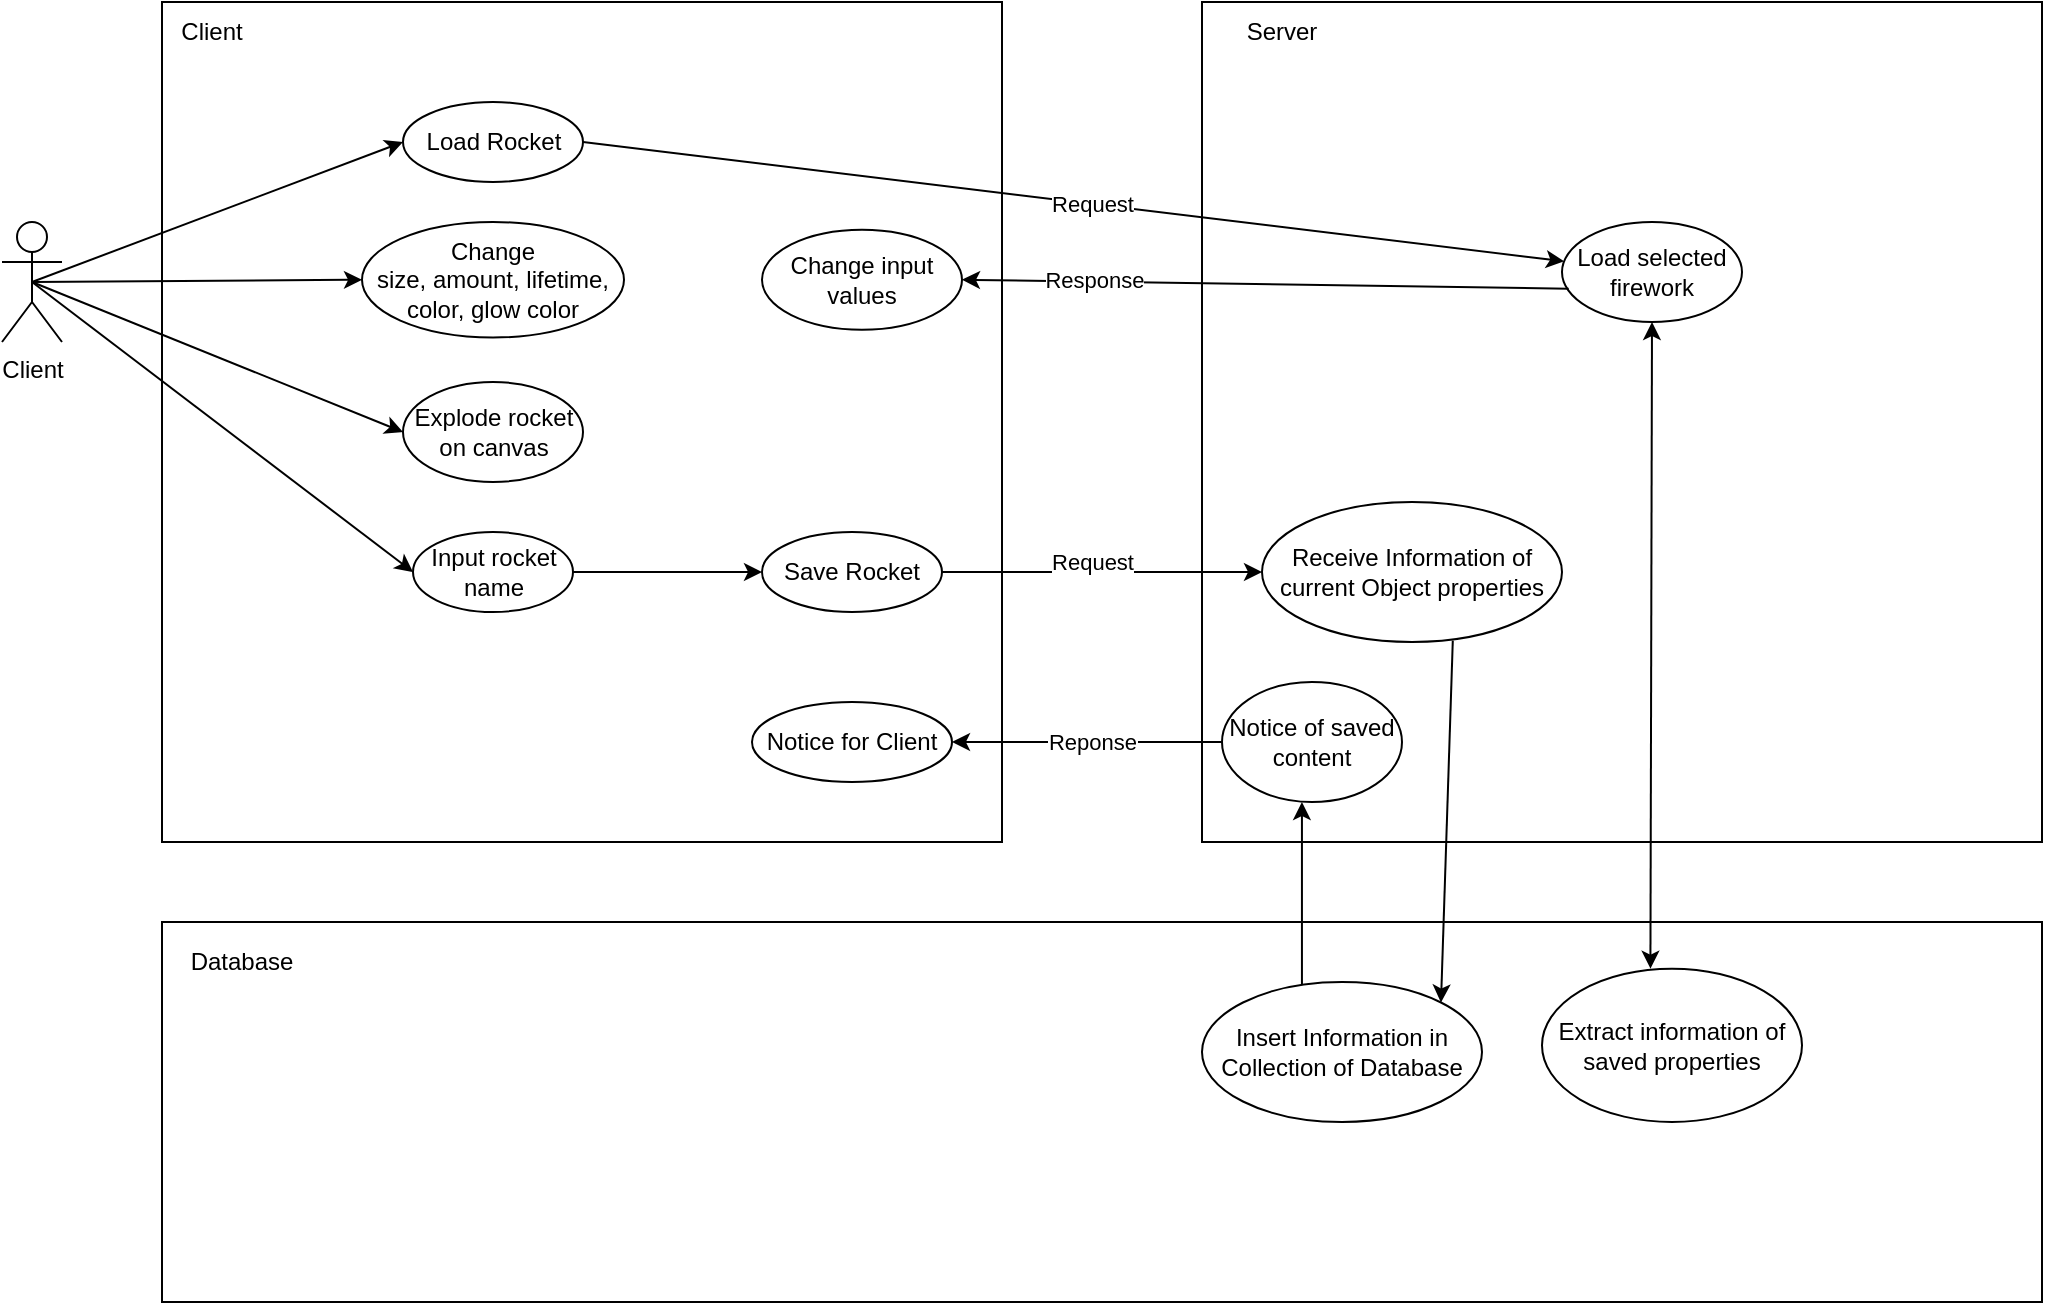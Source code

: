 <mxfile version="13.7.9" type="device"><diagram id="XVkFwULHrN30XsgZws_0" name="Page-1"><mxGraphModel dx="1422" dy="822" grid="1" gridSize="10" guides="1" tooltips="1" connect="1" arrows="1" fold="1" page="1" pageScale="1" pageWidth="1169" pageHeight="827" math="0" shadow="0"><root><mxCell id="0"/><mxCell id="1" parent="0"/><mxCell id="xpOqXN10Z5K4TN9fmQ2p-1" value="Client&lt;br&gt;" style="shape=umlActor;verticalLabelPosition=bottom;verticalAlign=top;html=1;outlineConnect=0;" parent="1" vertex="1"><mxGeometry x="40" y="170" width="30" height="60" as="geometry"/></mxCell><mxCell id="xpOqXN10Z5K4TN9fmQ2p-2" value="" style="whiteSpace=wrap;html=1;aspect=fixed;" parent="1" vertex="1"><mxGeometry x="120" y="60" width="420" height="420" as="geometry"/></mxCell><mxCell id="xpOqXN10Z5K4TN9fmQ2p-3" value="Client" style="text;html=1;strokeColor=none;fillColor=none;align=center;verticalAlign=middle;whiteSpace=wrap;rounded=0;" parent="1" vertex="1"><mxGeometry x="120" y="60" width="50" height="30" as="geometry"/></mxCell><mxCell id="gGAHdSvo6geSGSuS8P51-1" style="edgeStyle=orthogonalEdgeStyle;rounded=0;orthogonalLoop=1;jettySize=auto;html=1;entryX=0;entryY=0.5;entryDx=0;entryDy=0;" parent="1" source="xpOqXN10Z5K4TN9fmQ2p-4" target="xpOqXN10Z5K4TN9fmQ2p-7" edge="1"><mxGeometry relative="1" as="geometry"/></mxCell><mxCell id="xpOqXN10Z5K4TN9fmQ2p-4" value="Input rocket name" style="ellipse;whiteSpace=wrap;html=1;" parent="1" vertex="1"><mxGeometry x="245.5" y="325" width="80" height="40" as="geometry"/></mxCell><mxCell id="xpOqXN10Z5K4TN9fmQ2p-7" value="Save Rocket" style="ellipse;whiteSpace=wrap;html=1;" parent="1" vertex="1"><mxGeometry x="420" y="325" width="90" height="40" as="geometry"/></mxCell><mxCell id="xpOqXN10Z5K4TN9fmQ2p-9" value="Explode rocket on canvas" style="ellipse;whiteSpace=wrap;html=1;" parent="1" vertex="1"><mxGeometry x="240.5" y="250" width="90" height="50" as="geometry"/></mxCell><mxCell id="xpOqXN10Z5K4TN9fmQ2p-15" value="Change&lt;br&gt;size, amount, lifetime, color, glow color" style="ellipse;whiteSpace=wrap;html=1;" parent="1" vertex="1"><mxGeometry x="220" y="170" width="131" height="57.75" as="geometry"/></mxCell><mxCell id="xpOqXN10Z5K4TN9fmQ2p-28" value="" style="endArrow=classic;html=1;entryX=0;entryY=0.5;entryDx=0;entryDy=0;exitX=0.5;exitY=0.5;exitDx=0;exitDy=0;exitPerimeter=0;" parent="1" source="xpOqXN10Z5K4TN9fmQ2p-1" target="xpOqXN10Z5K4TN9fmQ2p-9" edge="1"><mxGeometry width="50" height="50" relative="1" as="geometry"><mxPoint x="80" y="190" as="sourcePoint"/><mxPoint x="560" y="210" as="targetPoint"/></mxGeometry></mxCell><mxCell id="xpOqXN10Z5K4TN9fmQ2p-35" value="" style="endArrow=classic;html=1;entryX=0;entryY=0.5;entryDx=0;entryDy=0;exitX=0.5;exitY=0.5;exitDx=0;exitDy=0;exitPerimeter=0;" parent="1" source="xpOqXN10Z5K4TN9fmQ2p-1" target="xpOqXN10Z5K4TN9fmQ2p-4" edge="1"><mxGeometry width="50" height="50" relative="1" as="geometry"><mxPoint x="80" y="200" as="sourcePoint"/><mxPoint x="560" y="290" as="targetPoint"/></mxGeometry></mxCell><mxCell id="xpOqXN10Z5K4TN9fmQ2p-36" value="" style="whiteSpace=wrap;html=1;aspect=fixed;" parent="1" vertex="1"><mxGeometry x="640" y="60" width="420" height="420" as="geometry"/></mxCell><mxCell id="xpOqXN10Z5K4TN9fmQ2p-38" value="Server&lt;br&gt;" style="text;html=1;strokeColor=none;fillColor=none;align=center;verticalAlign=middle;whiteSpace=wrap;rounded=0;" parent="1" vertex="1"><mxGeometry x="660" y="65" width="40" height="20" as="geometry"/></mxCell><mxCell id="xpOqXN10Z5K4TN9fmQ2p-39" value="" style="endArrow=classic;html=1;exitX=1;exitY=0.5;exitDx=0;exitDy=0;entryX=0;entryY=0.5;entryDx=0;entryDy=0;" parent="1" source="xpOqXN10Z5K4TN9fmQ2p-7" target="xpOqXN10Z5K4TN9fmQ2p-40" edge="1"><mxGeometry width="50" height="50" relative="1" as="geometry"><mxPoint x="670" y="370" as="sourcePoint"/><mxPoint x="610" y="370" as="targetPoint"/></mxGeometry></mxCell><mxCell id="xpOqXN10Z5K4TN9fmQ2p-64" value="Request" style="edgeLabel;html=1;align=center;verticalAlign=middle;resizable=0;points=[];" parent="xpOqXN10Z5K4TN9fmQ2p-39" vertex="1" connectable="0"><mxGeometry x="-0.374" y="-2" relative="1" as="geometry"><mxPoint x="25" y="-7" as="offset"/></mxGeometry></mxCell><mxCell id="xpOqXN10Z5K4TN9fmQ2p-40" value="Receive Information of current Object properties" style="ellipse;whiteSpace=wrap;html=1;" parent="1" vertex="1"><mxGeometry x="670" y="310" width="150" height="70" as="geometry"/></mxCell><mxCell id="xpOqXN10Z5K4TN9fmQ2p-41" value="" style="rounded=0;whiteSpace=wrap;html=1;" parent="1" vertex="1"><mxGeometry x="120" y="520" width="940" height="190" as="geometry"/></mxCell><mxCell id="xpOqXN10Z5K4TN9fmQ2p-43" value="Database" style="text;html=1;strokeColor=none;fillColor=none;align=center;verticalAlign=middle;whiteSpace=wrap;rounded=0;" parent="1" vertex="1"><mxGeometry x="130" y="530" width="60" height="20" as="geometry"/></mxCell><mxCell id="xpOqXN10Z5K4TN9fmQ2p-44" value="Insert Information in Collection of Database" style="ellipse;whiteSpace=wrap;html=1;" parent="1" vertex="1"><mxGeometry x="640" y="550" width="140" height="70" as="geometry"/></mxCell><mxCell id="xpOqXN10Z5K4TN9fmQ2p-45" value="" style="endArrow=classic;html=1;entryX=1;entryY=0;entryDx=0;entryDy=0;exitX=0.636;exitY=0.99;exitDx=0;exitDy=0;exitPerimeter=0;" parent="1" source="xpOqXN10Z5K4TN9fmQ2p-40" target="xpOqXN10Z5K4TN9fmQ2p-44" edge="1"><mxGeometry width="50" height="50" relative="1" as="geometry"><mxPoint x="759" y="380" as="sourcePoint"/><mxPoint x="720" y="320" as="targetPoint"/></mxGeometry></mxCell><mxCell id="xpOqXN10Z5K4TN9fmQ2p-46" value="Notice of saved content" style="ellipse;whiteSpace=wrap;html=1;" parent="1" vertex="1"><mxGeometry x="650" y="400" width="90" height="60" as="geometry"/></mxCell><mxCell id="xpOqXN10Z5K4TN9fmQ2p-47" value="" style="endArrow=classic;html=1;entryX=0.444;entryY=1;entryDx=0;entryDy=0;entryPerimeter=0;exitX=0.357;exitY=0.014;exitDx=0;exitDy=0;exitPerimeter=0;" parent="1" source="xpOqXN10Z5K4TN9fmQ2p-44" target="xpOqXN10Z5K4TN9fmQ2p-46" edge="1"><mxGeometry width="50" height="50" relative="1" as="geometry"><mxPoint x="670" y="370" as="sourcePoint"/><mxPoint x="720" y="320" as="targetPoint"/></mxGeometry></mxCell><mxCell id="xpOqXN10Z5K4TN9fmQ2p-49" value="Notice for Client" style="ellipse;whiteSpace=wrap;html=1;" parent="1" vertex="1"><mxGeometry x="415" y="410" width="100" height="40" as="geometry"/></mxCell><mxCell id="xpOqXN10Z5K4TN9fmQ2p-50" value="" style="endArrow=classic;html=1;entryX=1;entryY=0.5;entryDx=0;entryDy=0;" parent="1" source="xpOqXN10Z5K4TN9fmQ2p-46" target="xpOqXN10Z5K4TN9fmQ2p-49" edge="1"><mxGeometry width="50" height="50" relative="1" as="geometry"><mxPoint x="670" y="370" as="sourcePoint"/><mxPoint x="720" y="320" as="targetPoint"/></mxGeometry></mxCell><mxCell id="xpOqXN10Z5K4TN9fmQ2p-65" value="Reponse" style="edgeLabel;html=1;align=center;verticalAlign=middle;resizable=0;points=[];" parent="xpOqXN10Z5K4TN9fmQ2p-50" vertex="1" connectable="0"><mxGeometry x="0.189" y="-2" relative="1" as="geometry"><mxPoint x="15.0" y="2" as="offset"/></mxGeometry></mxCell><mxCell id="xpOqXN10Z5K4TN9fmQ2p-51" value="" style="endArrow=classic;html=1;entryX=0;entryY=0.5;entryDx=0;entryDy=0;exitX=0.5;exitY=0.5;exitDx=0;exitDy=0;exitPerimeter=0;" parent="1" source="xpOqXN10Z5K4TN9fmQ2p-1" target="xpOqXN10Z5K4TN9fmQ2p-15" edge="1"><mxGeometry width="50" height="50" relative="1" as="geometry"><mxPoint x="80" y="180" as="sourcePoint"/><mxPoint x="720" y="320" as="targetPoint"/></mxGeometry></mxCell><mxCell id="xpOqXN10Z5K4TN9fmQ2p-66" value="Load Rocket" style="ellipse;whiteSpace=wrap;html=1;" parent="1" vertex="1"><mxGeometry x="240.5" y="110" width="90" height="40" as="geometry"/></mxCell><mxCell id="xpOqXN10Z5K4TN9fmQ2p-67" value="" style="endArrow=classic;html=1;entryX=0;entryY=0.5;entryDx=0;entryDy=0;exitX=0.5;exitY=0.5;exitDx=0;exitDy=0;exitPerimeter=0;" parent="1" source="xpOqXN10Z5K4TN9fmQ2p-1" target="xpOqXN10Z5K4TN9fmQ2p-66" edge="1"><mxGeometry width="50" height="50" relative="1" as="geometry"><mxPoint x="80" y="170" as="sourcePoint"/><mxPoint x="630" y="330" as="targetPoint"/></mxGeometry></mxCell><mxCell id="xpOqXN10Z5K4TN9fmQ2p-68" value="" style="endArrow=classic;html=1;exitX=1;exitY=0.5;exitDx=0;exitDy=0;" parent="1" source="xpOqXN10Z5K4TN9fmQ2p-66" target="xpOqXN10Z5K4TN9fmQ2p-69" edge="1"><mxGeometry width="50" height="50" relative="1" as="geometry"><mxPoint x="580" y="380" as="sourcePoint"/><mxPoint x="600" y="190" as="targetPoint"/></mxGeometry></mxCell><mxCell id="xpOqXN10Z5K4TN9fmQ2p-75" value="Request" style="edgeLabel;html=1;align=center;verticalAlign=middle;resizable=0;points=[];" parent="xpOqXN10Z5K4TN9fmQ2p-68" vertex="1" connectable="0"><mxGeometry x="-0.05" relative="1" as="geometry"><mxPoint x="21.22" y="2.06" as="offset"/></mxGeometry></mxCell><mxCell id="xpOqXN10Z5K4TN9fmQ2p-69" value="Load selected firework" style="ellipse;whiteSpace=wrap;html=1;" parent="1" vertex="1"><mxGeometry x="820" y="170" width="90" height="50" as="geometry"/></mxCell><mxCell id="xpOqXN10Z5K4TN9fmQ2p-70" value="Extract information of saved properties" style="ellipse;whiteSpace=wrap;html=1;" parent="1" vertex="1"><mxGeometry x="810" y="543.33" width="130" height="76.67" as="geometry"/></mxCell><mxCell id="xpOqXN10Z5K4TN9fmQ2p-73" value="" style="endArrow=classic;startArrow=classic;html=1;entryX=0.5;entryY=1;entryDx=0;entryDy=0;exitX=0.417;exitY=0;exitDx=0;exitDy=0;exitPerimeter=0;" parent="1" source="xpOqXN10Z5K4TN9fmQ2p-70" target="xpOqXN10Z5K4TN9fmQ2p-69" edge="1"><mxGeometry width="50" height="50" relative="1" as="geometry"><mxPoint x="580" y="380" as="sourcePoint"/><mxPoint x="630" y="330" as="targetPoint"/></mxGeometry></mxCell><mxCell id="xpOqXN10Z5K4TN9fmQ2p-76" value="Change input values" style="ellipse;whiteSpace=wrap;html=1;" parent="1" vertex="1"><mxGeometry x="420" y="173.87" width="100" height="50" as="geometry"/></mxCell><mxCell id="xpOqXN10Z5K4TN9fmQ2p-77" value="" style="endArrow=classic;html=1;entryX=1;entryY=0.5;entryDx=0;entryDy=0;exitX=0.037;exitY=0.667;exitDx=0;exitDy=0;exitPerimeter=0;" parent="1" source="xpOqXN10Z5K4TN9fmQ2p-69" target="xpOqXN10Z5K4TN9fmQ2p-76" edge="1"><mxGeometry width="50" height="50" relative="1" as="geometry"><mxPoint x="580" y="380" as="sourcePoint"/><mxPoint x="630" y="330" as="targetPoint"/></mxGeometry></mxCell><mxCell id="xpOqXN10Z5K4TN9fmQ2p-78" value="Response" style="edgeLabel;html=1;align=center;verticalAlign=middle;resizable=0;points=[];" parent="xpOqXN10Z5K4TN9fmQ2p-77" vertex="1" connectable="0"><mxGeometry x="0.54" y="1" relative="1" as="geometry"><mxPoint x="-4.34" y="-2.02" as="offset"/></mxGeometry></mxCell></root></mxGraphModel></diagram></mxfile>